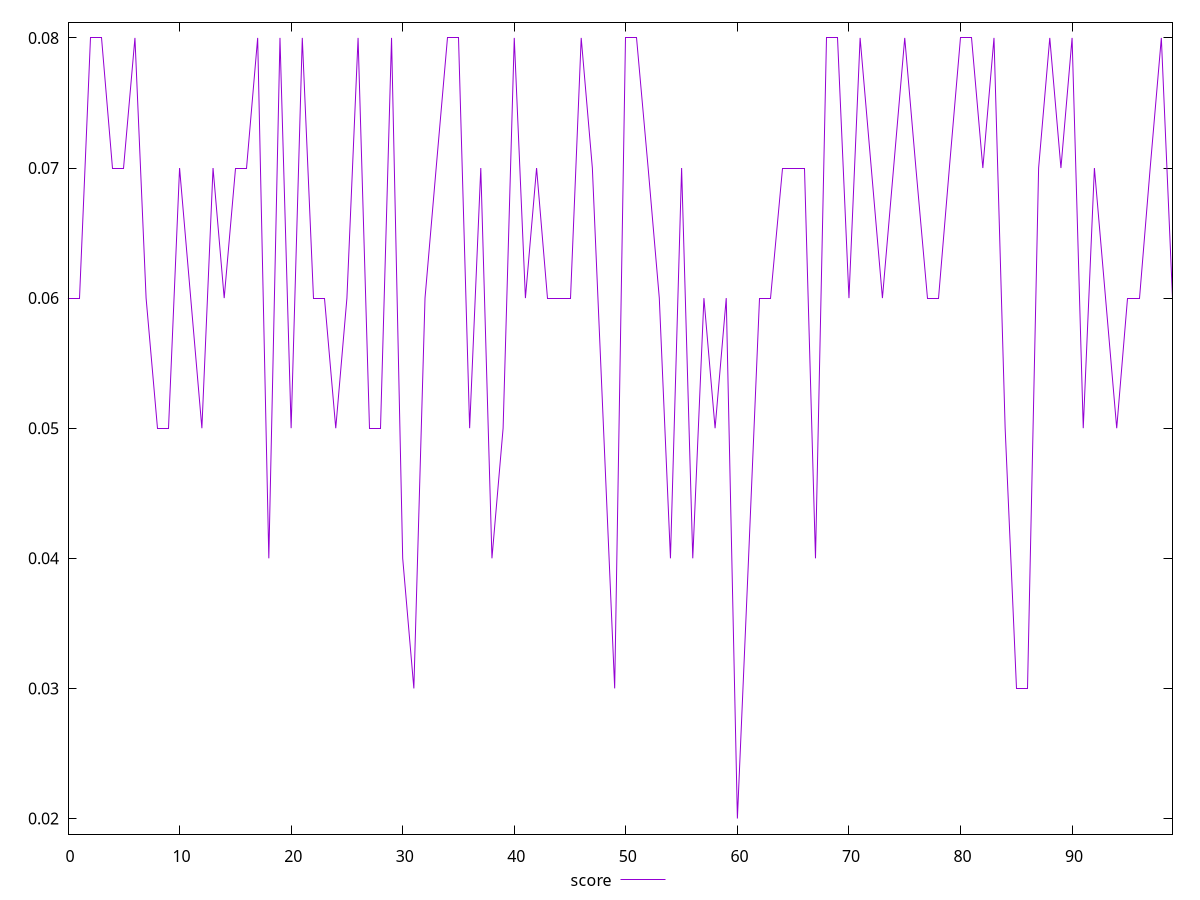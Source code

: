 reset

$score <<EOF
0 0.06
1 0.06
2 0.08
3 0.08
4 0.07
5 0.07
6 0.08
7 0.06
8 0.05
9 0.05
10 0.07
11 0.06
12 0.05
13 0.07
14 0.06
15 0.07
16 0.07
17 0.08
18 0.04
19 0.08
20 0.05
21 0.08
22 0.06
23 0.06
24 0.05
25 0.06
26 0.08
27 0.05
28 0.05
29 0.08
30 0.04
31 0.03
32 0.06
33 0.07
34 0.08
35 0.08
36 0.05
37 0.07
38 0.04
39 0.05
40 0.08
41 0.06
42 0.07
43 0.06
44 0.06
45 0.06
46 0.08
47 0.07
48 0.05
49 0.03
50 0.08
51 0.08
52 0.07
53 0.06
54 0.04
55 0.07
56 0.04
57 0.06
58 0.05
59 0.06
60 0.02
61 0.04
62 0.06
63 0.06
64 0.07
65 0.07
66 0.07
67 0.04
68 0.08
69 0.08
70 0.06
71 0.08
72 0.07
73 0.06
74 0.07
75 0.08
76 0.07
77 0.06
78 0.06
79 0.07
80 0.08
81 0.08
82 0.07
83 0.08
84 0.05
85 0.03
86 0.03
87 0.07
88 0.08
89 0.07
90 0.08
91 0.05
92 0.07
93 0.06
94 0.05
95 0.06
96 0.06
97 0.07
98 0.08
99 0.06
EOF

set key outside below
set xrange [0:99]
set yrange [0.0188:0.08120000000000001]
set trange [0.0188:0.08120000000000001]
set terminal svg size 640, 500 enhanced background rgb 'white'
set output "report_00013_2021-02-09T12-04-24.940Z/interactive/samples/pages/score/values.svg"

plot $score title "score" with line

reset
